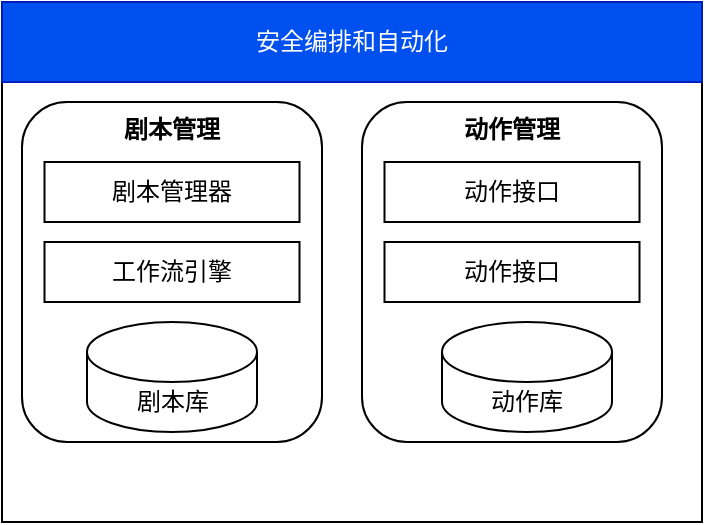 <mxfile version="14.4.3" type="github">
  <diagram id="lgXi9MjqHc_8DvUxfvyU" name="Page-1">
    <mxGraphModel dx="613" dy="432" grid="1" gridSize="10" guides="1" tooltips="1" connect="1" arrows="1" fold="1" page="1" pageScale="1" pageWidth="827" pageHeight="1169" math="0" shadow="0">
      <root>
        <mxCell id="0" />
        <mxCell id="1" parent="0" />
        <mxCell id="vRhrMkSg3RcB3QoWlwg8-4" value="" style="group;fontStyle=1" vertex="1" connectable="0" parent="1">
          <mxGeometry x="100" y="40" width="350" height="260" as="geometry" />
        </mxCell>
        <mxCell id="vRhrMkSg3RcB3QoWlwg8-2" value="" style="rounded=0;whiteSpace=wrap;html=1;" vertex="1" parent="vRhrMkSg3RcB3QoWlwg8-4">
          <mxGeometry y="40" width="350" height="220" as="geometry" />
        </mxCell>
        <mxCell id="vRhrMkSg3RcB3QoWlwg8-3" value="安全编排和自动化" style="rounded=0;whiteSpace=wrap;html=1;fillColor=#0050ef;strokeColor=#001DBC;fontColor=#ffffff;" vertex="1" parent="vRhrMkSg3RcB3QoWlwg8-4">
          <mxGeometry width="350" height="40" as="geometry" />
        </mxCell>
        <mxCell id="vRhrMkSg3RcB3QoWlwg8-5" value="剧本管理" style="rounded=1;whiteSpace=wrap;html=1;verticalAlign=top;fontStyle=1" vertex="1" parent="vRhrMkSg3RcB3QoWlwg8-4">
          <mxGeometry x="10" y="50" width="150" height="170" as="geometry" />
        </mxCell>
        <mxCell id="vRhrMkSg3RcB3QoWlwg8-6" value="剧本管理器" style="rounded=0;whiteSpace=wrap;html=1;" vertex="1" parent="vRhrMkSg3RcB3QoWlwg8-4">
          <mxGeometry x="21.25" y="80" width="127.5" height="30" as="geometry" />
        </mxCell>
        <mxCell id="vRhrMkSg3RcB3QoWlwg8-7" value="工作流引擎" style="rounded=0;whiteSpace=wrap;html=1;" vertex="1" parent="vRhrMkSg3RcB3QoWlwg8-4">
          <mxGeometry x="21.25" y="120" width="127.5" height="30" as="geometry" />
        </mxCell>
        <mxCell id="vRhrMkSg3RcB3QoWlwg8-15" value="剧本库" style="shape=cylinder3;whiteSpace=wrap;html=1;boundedLbl=1;backgroundOutline=1;size=15;" vertex="1" parent="vRhrMkSg3RcB3QoWlwg8-4">
          <mxGeometry x="42.5" y="160" width="85" height="55" as="geometry" />
        </mxCell>
        <mxCell id="vRhrMkSg3RcB3QoWlwg8-16" value="动作管理" style="rounded=1;whiteSpace=wrap;html=1;verticalAlign=top;fontStyle=1" vertex="1" parent="vRhrMkSg3RcB3QoWlwg8-4">
          <mxGeometry x="180" y="50" width="150" height="170" as="geometry" />
        </mxCell>
        <mxCell id="vRhrMkSg3RcB3QoWlwg8-18" value="动作接口" style="rounded=0;whiteSpace=wrap;html=1;" vertex="1" parent="vRhrMkSg3RcB3QoWlwg8-4">
          <mxGeometry x="191.25" y="120" width="127.5" height="30" as="geometry" />
        </mxCell>
        <mxCell id="vRhrMkSg3RcB3QoWlwg8-19" value="动作库" style="shape=cylinder3;whiteSpace=wrap;html=1;boundedLbl=1;backgroundOutline=1;size=15;" vertex="1" parent="vRhrMkSg3RcB3QoWlwg8-4">
          <mxGeometry x="220" y="160" width="85" height="55" as="geometry" />
        </mxCell>
        <mxCell id="vRhrMkSg3RcB3QoWlwg8-20" value="动作接口" style="rounded=0;whiteSpace=wrap;html=1;" vertex="1" parent="vRhrMkSg3RcB3QoWlwg8-4">
          <mxGeometry x="191.25" y="80" width="127.5" height="30" as="geometry" />
        </mxCell>
      </root>
    </mxGraphModel>
  </diagram>
</mxfile>

